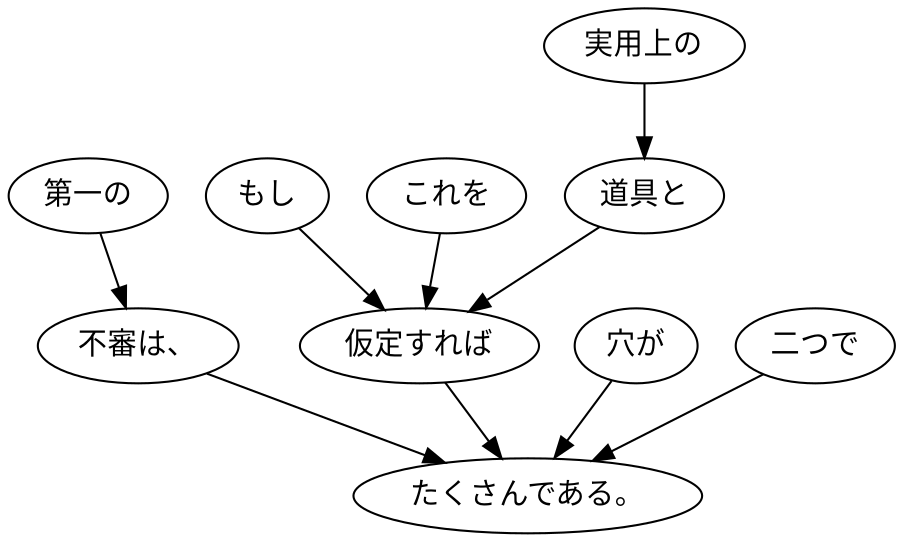 digraph graph1967 {
	node0 [label="第一の"];
	node1 [label="不審は、"];
	node2 [label="もし"];
	node3 [label="これを"];
	node4 [label="実用上の"];
	node5 [label="道具と"];
	node6 [label="仮定すれば"];
	node7 [label="穴が"];
	node8 [label="二つで"];
	node9 [label="たくさんである。"];
	node0 -> node1;
	node1 -> node9;
	node2 -> node6;
	node3 -> node6;
	node4 -> node5;
	node5 -> node6;
	node6 -> node9;
	node7 -> node9;
	node8 -> node9;
}
